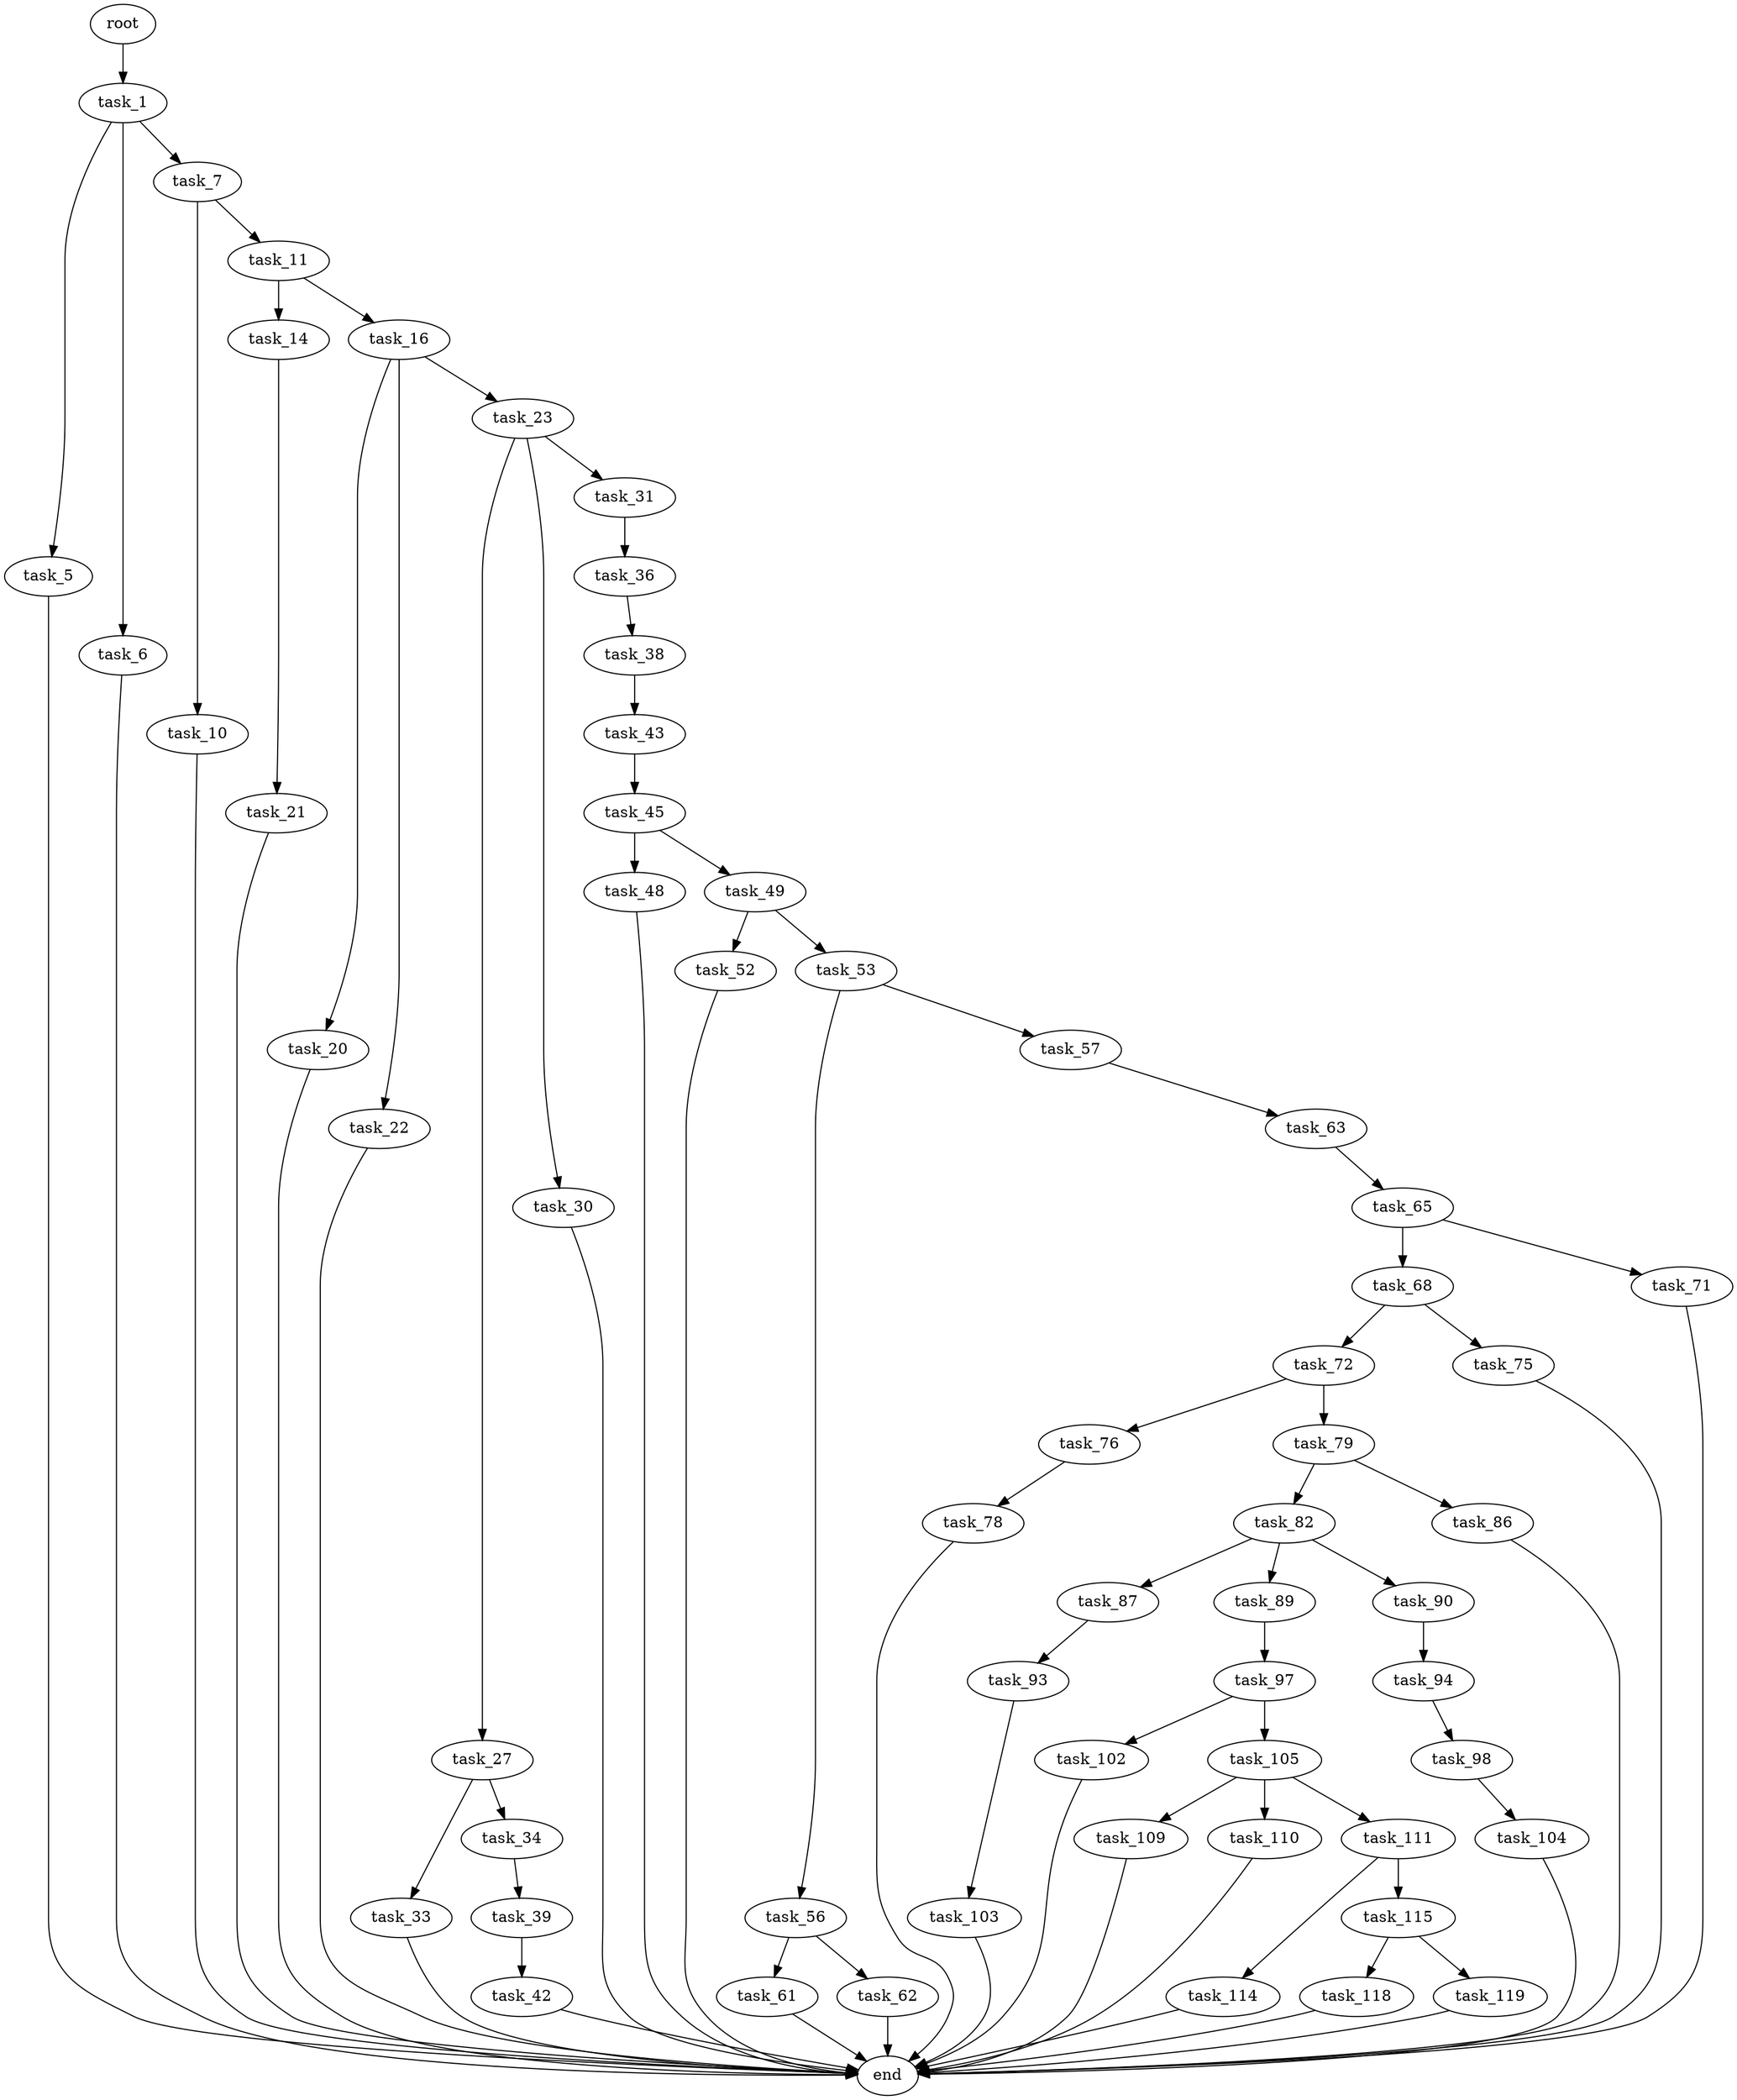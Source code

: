 digraph G {
  root [size="0.000000"];
  task_1 [size="855549184412.000000"];
  task_5 [size="12716721496.000000"];
  task_6 [size="507089943018.000000"];
  task_7 [size="226826022051.000000"];
  end [size="0.000000"];
  task_10 [size="14831543005.000000"];
  task_11 [size="231928233984.000000"];
  task_14 [size="616068009231.000000"];
  task_16 [size="1349015985993.000000"];
  task_21 [size="549755813888.000000"];
  task_20 [size="231928233984.000000"];
  task_22 [size="788793512675.000000"];
  task_23 [size="28991029248.000000"];
  task_27 [size="243232706166.000000"];
  task_30 [size="2213892052.000000"];
  task_31 [size="7896782245.000000"];
  task_33 [size="288346944915.000000"];
  task_34 [size="368293445632.000000"];
  task_36 [size="231928233984.000000"];
  task_39 [size="9887519912.000000"];
  task_38 [size="2953022626.000000"];
  task_43 [size="68719476736.000000"];
  task_42 [size="549755813888.000000"];
  task_45 [size="25249584146.000000"];
  task_48 [size="8487959697.000000"];
  task_49 [size="134217728000.000000"];
  task_52 [size="2590841644.000000"];
  task_53 [size="24245443832.000000"];
  task_56 [size="368293445632.000000"];
  task_57 [size="231928233984.000000"];
  task_61 [size="10472928819.000000"];
  task_62 [size="465926514498.000000"];
  task_63 [size="1073741824000.000000"];
  task_65 [size="68719476736.000000"];
  task_68 [size="52982625506.000000"];
  task_71 [size="368293445632.000000"];
  task_72 [size="105766867032.000000"];
  task_75 [size="417745139151.000000"];
  task_76 [size="242449886692.000000"];
  task_79 [size="13445247563.000000"];
  task_78 [size="39332462988.000000"];
  task_82 [size="7987723318.000000"];
  task_86 [size="1073741824000.000000"];
  task_87 [size="68719476736.000000"];
  task_89 [size="178485044379.000000"];
  task_90 [size="17931798714.000000"];
  task_93 [size="23097320800.000000"];
  task_97 [size="18892318798.000000"];
  task_94 [size="8589934592.000000"];
  task_103 [size="25250451664.000000"];
  task_98 [size="231928233984.000000"];
  task_102 [size="31444601248.000000"];
  task_105 [size="1908818799.000000"];
  task_104 [size="69291968707.000000"];
  task_109 [size="1800285852.000000"];
  task_110 [size="5992325984.000000"];
  task_111 [size="1201772426832.000000"];
  task_114 [size="68719476736.000000"];
  task_115 [size="5305879052.000000"];
  task_118 [size="231928233984.000000"];
  task_119 [size="88939999434.000000"];

  root -> task_1 [size="1.000000"];
  task_1 -> task_5 [size="536870912.000000"];
  task_1 -> task_6 [size="536870912.000000"];
  task_1 -> task_7 [size="536870912.000000"];
  task_5 -> end [size="1.000000"];
  task_6 -> end [size="1.000000"];
  task_7 -> task_10 [size="301989888.000000"];
  task_7 -> task_11 [size="301989888.000000"];
  task_10 -> end [size="1.000000"];
  task_11 -> task_14 [size="301989888.000000"];
  task_11 -> task_16 [size="301989888.000000"];
  task_14 -> task_21 [size="838860800.000000"];
  task_16 -> task_20 [size="838860800.000000"];
  task_16 -> task_22 [size="838860800.000000"];
  task_16 -> task_23 [size="838860800.000000"];
  task_21 -> end [size="1.000000"];
  task_20 -> end [size="1.000000"];
  task_22 -> end [size="1.000000"];
  task_23 -> task_27 [size="75497472.000000"];
  task_23 -> task_30 [size="75497472.000000"];
  task_23 -> task_31 [size="75497472.000000"];
  task_27 -> task_33 [size="411041792.000000"];
  task_27 -> task_34 [size="411041792.000000"];
  task_30 -> end [size="1.000000"];
  task_31 -> task_36 [size="33554432.000000"];
  task_33 -> end [size="1.000000"];
  task_34 -> task_39 [size="411041792.000000"];
  task_36 -> task_38 [size="301989888.000000"];
  task_39 -> task_42 [size="411041792.000000"];
  task_38 -> task_43 [size="75497472.000000"];
  task_43 -> task_45 [size="134217728.000000"];
  task_42 -> end [size="1.000000"];
  task_45 -> task_48 [size="411041792.000000"];
  task_45 -> task_49 [size="411041792.000000"];
  task_48 -> end [size="1.000000"];
  task_49 -> task_52 [size="209715200.000000"];
  task_49 -> task_53 [size="209715200.000000"];
  task_52 -> end [size="1.000000"];
  task_53 -> task_56 [size="411041792.000000"];
  task_53 -> task_57 [size="411041792.000000"];
  task_56 -> task_61 [size="411041792.000000"];
  task_56 -> task_62 [size="411041792.000000"];
  task_57 -> task_63 [size="301989888.000000"];
  task_61 -> end [size="1.000000"];
  task_62 -> end [size="1.000000"];
  task_63 -> task_65 [size="838860800.000000"];
  task_65 -> task_68 [size="134217728.000000"];
  task_65 -> task_71 [size="134217728.000000"];
  task_68 -> task_72 [size="838860800.000000"];
  task_68 -> task_75 [size="838860800.000000"];
  task_71 -> end [size="1.000000"];
  task_72 -> task_76 [size="209715200.000000"];
  task_72 -> task_79 [size="209715200.000000"];
  task_75 -> end [size="1.000000"];
  task_76 -> task_78 [size="536870912.000000"];
  task_79 -> task_82 [size="679477248.000000"];
  task_79 -> task_86 [size="679477248.000000"];
  task_78 -> end [size="1.000000"];
  task_82 -> task_87 [size="134217728.000000"];
  task_82 -> task_89 [size="134217728.000000"];
  task_82 -> task_90 [size="134217728.000000"];
  task_86 -> end [size="1.000000"];
  task_87 -> task_93 [size="134217728.000000"];
  task_89 -> task_97 [size="209715200.000000"];
  task_90 -> task_94 [size="536870912.000000"];
  task_93 -> task_103 [size="838860800.000000"];
  task_97 -> task_102 [size="301989888.000000"];
  task_97 -> task_105 [size="301989888.000000"];
  task_94 -> task_98 [size="33554432.000000"];
  task_103 -> end [size="1.000000"];
  task_98 -> task_104 [size="301989888.000000"];
  task_102 -> end [size="1.000000"];
  task_105 -> task_109 [size="75497472.000000"];
  task_105 -> task_110 [size="75497472.000000"];
  task_105 -> task_111 [size="75497472.000000"];
  task_104 -> end [size="1.000000"];
  task_109 -> end [size="1.000000"];
  task_110 -> end [size="1.000000"];
  task_111 -> task_114 [size="838860800.000000"];
  task_111 -> task_115 [size="838860800.000000"];
  task_114 -> end [size="1.000000"];
  task_115 -> task_118 [size="301989888.000000"];
  task_115 -> task_119 [size="301989888.000000"];
  task_118 -> end [size="1.000000"];
  task_119 -> end [size="1.000000"];
}
